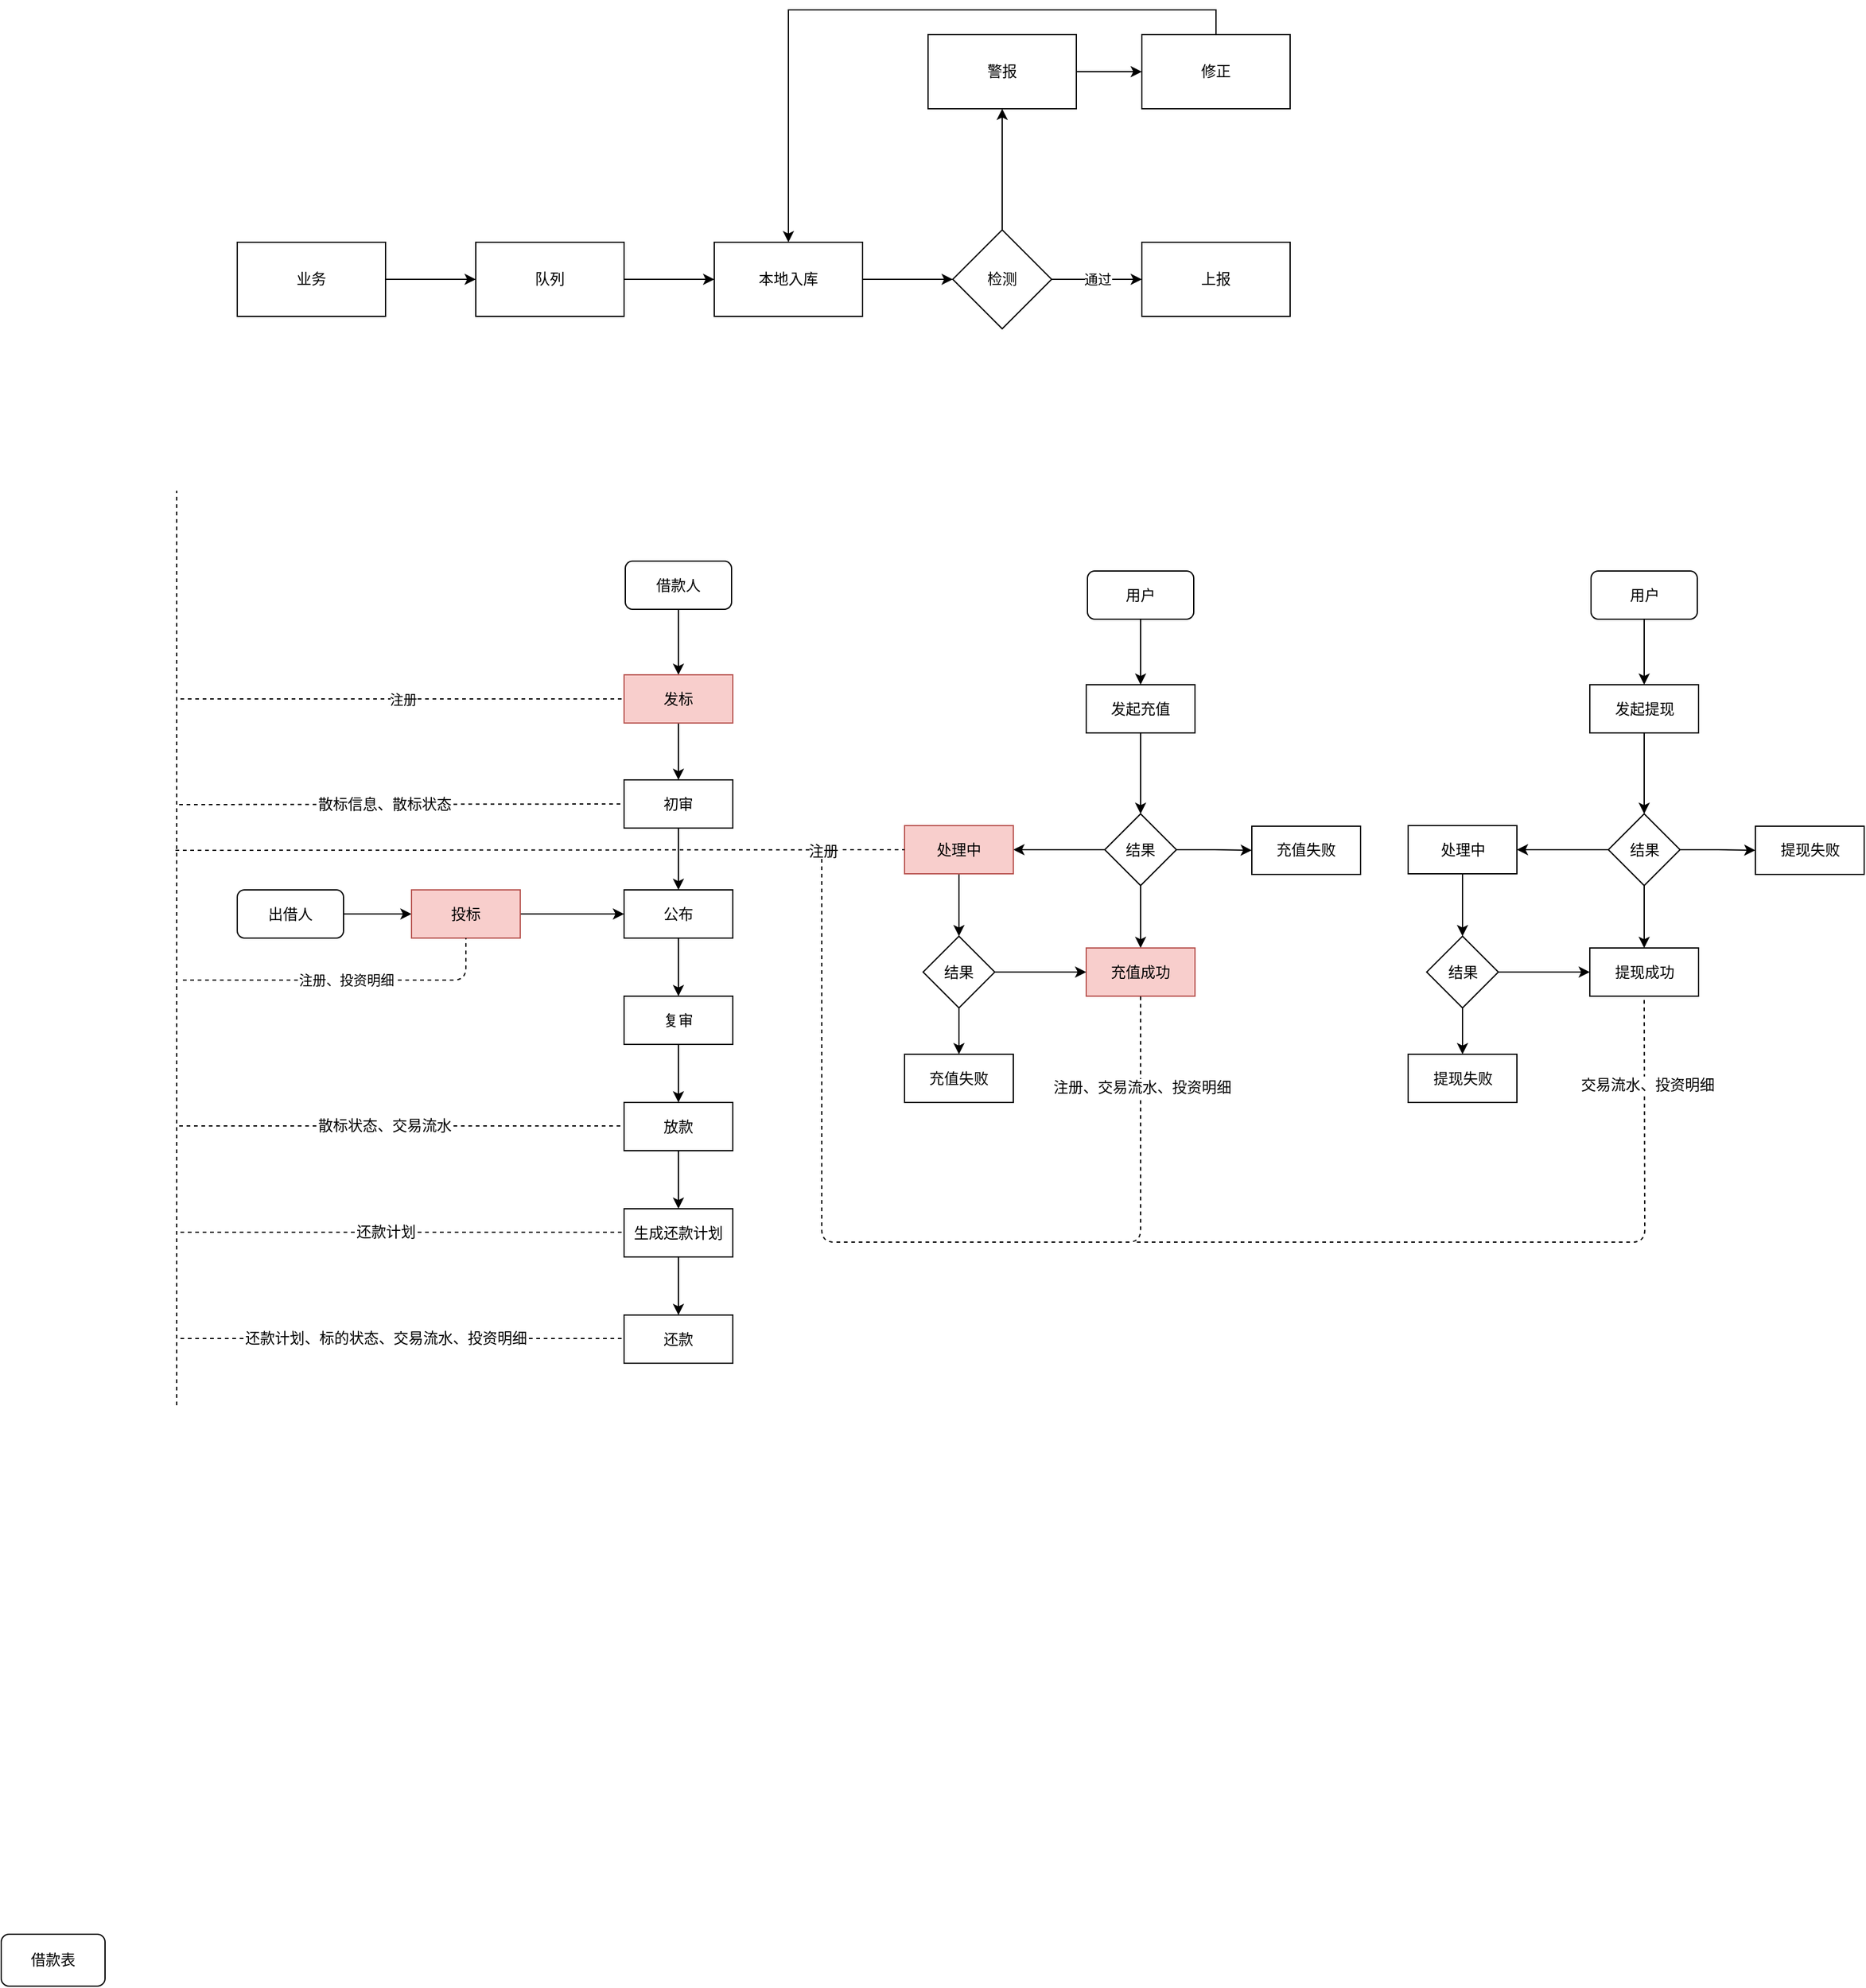 <mxfile version="10.7.1" type="github"><diagram id="UAi_Aj49SForLfpmkhnT" name="第 1 页"><mxGraphModel dx="2194" dy="1196" grid="0" gridSize="10" guides="1" tooltips="1" connect="1" arrows="1" fold="1" page="0" pageScale="1" pageWidth="827" pageHeight="1169" math="0" shadow="0"><root><mxCell id="0"/><mxCell id="1" parent="0"/><mxCell id="ZnFmkxra8aQQFWtdn-WP-3" style="edgeStyle=orthogonalEdgeStyle;rounded=0;orthogonalLoop=1;jettySize=auto;html=1;exitX=0.5;exitY=1;exitDx=0;exitDy=0;entryX=0.5;entryY=0;entryDx=0;entryDy=0;" parent="1" source="ZnFmkxra8aQQFWtdn-WP-1" target="ZnFmkxra8aQQFWtdn-WP-2" edge="1"><mxGeometry relative="1" as="geometry"/></mxCell><mxCell id="ZnFmkxra8aQQFWtdn-WP-1" value="借款人" style="rounded=1;whiteSpace=wrap;html=1;" parent="1" vertex="1"><mxGeometry x="-45" y="111" width="86" height="39" as="geometry"/></mxCell><mxCell id="ZnFmkxra8aQQFWtdn-WP-5" style="edgeStyle=orthogonalEdgeStyle;rounded=0;orthogonalLoop=1;jettySize=auto;html=1;exitX=0.5;exitY=1;exitDx=0;exitDy=0;" parent="1" source="ZnFmkxra8aQQFWtdn-WP-2" target="ZnFmkxra8aQQFWtdn-WP-4" edge="1"><mxGeometry relative="1" as="geometry"/></mxCell><mxCell id="ZnFmkxra8aQQFWtdn-WP-2" value="发标" style="rounded=0;whiteSpace=wrap;html=1;fillColor=#f8cecc;strokeColor=#b85450;" parent="1" vertex="1"><mxGeometry x="-46" y="203" width="88" height="39" as="geometry"/></mxCell><mxCell id="ZnFmkxra8aQQFWtdn-WP-7" style="edgeStyle=orthogonalEdgeStyle;rounded=0;orthogonalLoop=1;jettySize=auto;html=1;exitX=0.5;exitY=1;exitDx=0;exitDy=0;" parent="1" source="ZnFmkxra8aQQFWtdn-WP-4" target="ZnFmkxra8aQQFWtdn-WP-6" edge="1"><mxGeometry relative="1" as="geometry"/></mxCell><mxCell id="ZnFmkxra8aQQFWtdn-WP-4" value="初审" style="rounded=0;whiteSpace=wrap;html=1;" parent="1" vertex="1"><mxGeometry x="-46" y="288" width="88" height="39" as="geometry"/></mxCell><mxCell id="ZnFmkxra8aQQFWtdn-WP-16" style="edgeStyle=orthogonalEdgeStyle;rounded=0;orthogonalLoop=1;jettySize=auto;html=1;exitX=0.5;exitY=1;exitDx=0;exitDy=0;entryX=0.5;entryY=0;entryDx=0;entryDy=0;" parent="1" source="ZnFmkxra8aQQFWtdn-WP-6" target="ZnFmkxra8aQQFWtdn-WP-12" edge="1"><mxGeometry relative="1" as="geometry"/></mxCell><mxCell id="ZnFmkxra8aQQFWtdn-WP-6" value="公布" style="rounded=0;whiteSpace=wrap;html=1;" parent="1" vertex="1"><mxGeometry x="-46" y="377" width="88" height="39" as="geometry"/></mxCell><mxCell id="ZnFmkxra8aQQFWtdn-WP-61" style="edgeStyle=orthogonalEdgeStyle;rounded=0;orthogonalLoop=1;jettySize=auto;html=1;exitX=1;exitY=0.5;exitDx=0;exitDy=0;entryX=0;entryY=0.5;entryDx=0;entryDy=0;" parent="1" source="ZnFmkxra8aQQFWtdn-WP-8" target="ZnFmkxra8aQQFWtdn-WP-60" edge="1"><mxGeometry relative="1" as="geometry"/></mxCell><mxCell id="ZnFmkxra8aQQFWtdn-WP-8" value="出借人" style="rounded=1;whiteSpace=wrap;html=1;" parent="1" vertex="1"><mxGeometry x="-359" y="377" width="86" height="39" as="geometry"/></mxCell><mxCell id="ZnFmkxra8aQQFWtdn-WP-17" style="edgeStyle=orthogonalEdgeStyle;rounded=0;orthogonalLoop=1;jettySize=auto;html=1;exitX=0.5;exitY=1;exitDx=0;exitDy=0;" parent="1" source="ZnFmkxra8aQQFWtdn-WP-12" target="ZnFmkxra8aQQFWtdn-WP-13" edge="1"><mxGeometry relative="1" as="geometry"/></mxCell><mxCell id="ZnFmkxra8aQQFWtdn-WP-12" value="复审" style="rounded=0;whiteSpace=wrap;html=1;" parent="1" vertex="1"><mxGeometry x="-46" y="463" width="88" height="39" as="geometry"/></mxCell><mxCell id="ZnFmkxra8aQQFWtdn-WP-18" style="edgeStyle=orthogonalEdgeStyle;rounded=0;orthogonalLoop=1;jettySize=auto;html=1;exitX=0.5;exitY=1;exitDx=0;exitDy=0;" parent="1" source="ZnFmkxra8aQQFWtdn-WP-13" target="ZnFmkxra8aQQFWtdn-WP-15" edge="1"><mxGeometry relative="1" as="geometry"/></mxCell><mxCell id="ZnFmkxra8aQQFWtdn-WP-13" value="放款" style="rounded=0;whiteSpace=wrap;html=1;" parent="1" vertex="1"><mxGeometry x="-46" y="549" width="88" height="39" as="geometry"/></mxCell><mxCell id="ZnFmkxra8aQQFWtdn-WP-20" style="edgeStyle=orthogonalEdgeStyle;rounded=0;orthogonalLoop=1;jettySize=auto;html=1;exitX=0.5;exitY=1;exitDx=0;exitDy=0;entryX=0.5;entryY=0;entryDx=0;entryDy=0;" parent="1" source="ZnFmkxra8aQQFWtdn-WP-15" target="ZnFmkxra8aQQFWtdn-WP-19" edge="1"><mxGeometry relative="1" as="geometry"/></mxCell><mxCell id="ZnFmkxra8aQQFWtdn-WP-15" value="生成还款计划" style="rounded=0;whiteSpace=wrap;html=1;" parent="1" vertex="1"><mxGeometry x="-46" y="635" width="88" height="39" as="geometry"/></mxCell><mxCell id="ZnFmkxra8aQQFWtdn-WP-19" value="还款" style="rounded=0;whiteSpace=wrap;html=1;" parent="1" vertex="1"><mxGeometry x="-46" y="721" width="88" height="39" as="geometry"/></mxCell><mxCell id="ZnFmkxra8aQQFWtdn-WP-31" style="edgeStyle=orthogonalEdgeStyle;rounded=0;orthogonalLoop=1;jettySize=auto;html=1;exitX=0.5;exitY=1;exitDx=0;exitDy=0;entryX=0.5;entryY=0;entryDx=0;entryDy=0;" parent="1" source="ZnFmkxra8aQQFWtdn-WP-21" target="ZnFmkxra8aQQFWtdn-WP-22" edge="1"><mxGeometry relative="1" as="geometry"/></mxCell><mxCell id="ZnFmkxra8aQQFWtdn-WP-21" value="用户" style="rounded=1;whiteSpace=wrap;html=1;" parent="1" vertex="1"><mxGeometry x="329" y="119" width="86" height="39" as="geometry"/></mxCell><mxCell id="ZnFmkxra8aQQFWtdn-WP-32" style="edgeStyle=orthogonalEdgeStyle;rounded=0;orthogonalLoop=1;jettySize=auto;html=1;exitX=0.5;exitY=1;exitDx=0;exitDy=0;" parent="1" source="ZnFmkxra8aQQFWtdn-WP-22" target="ZnFmkxra8aQQFWtdn-WP-30" edge="1"><mxGeometry relative="1" as="geometry"/></mxCell><mxCell id="ZnFmkxra8aQQFWtdn-WP-22" value="发起充值" style="rounded=0;whiteSpace=wrap;html=1;" parent="1" vertex="1"><mxGeometry x="328" y="211" width="88" height="39" as="geometry"/></mxCell><mxCell id="ZnFmkxra8aQQFWtdn-WP-34" style="edgeStyle=orthogonalEdgeStyle;rounded=0;orthogonalLoop=1;jettySize=auto;html=1;exitX=0.5;exitY=1;exitDx=0;exitDy=0;" parent="1" source="ZnFmkxra8aQQFWtdn-WP-30" target="ZnFmkxra8aQQFWtdn-WP-33" edge="1"><mxGeometry relative="1" as="geometry"/></mxCell><mxCell id="ZnFmkxra8aQQFWtdn-WP-36" style="edgeStyle=orthogonalEdgeStyle;rounded=0;orthogonalLoop=1;jettySize=auto;html=1;exitX=0;exitY=0.5;exitDx=0;exitDy=0;" parent="1" source="ZnFmkxra8aQQFWtdn-WP-30" target="ZnFmkxra8aQQFWtdn-WP-35" edge="1"><mxGeometry relative="1" as="geometry"/></mxCell><mxCell id="ZnFmkxra8aQQFWtdn-WP-43" style="edgeStyle=orthogonalEdgeStyle;rounded=0;orthogonalLoop=1;jettySize=auto;html=1;exitX=1;exitY=0.5;exitDx=0;exitDy=0;" parent="1" source="ZnFmkxra8aQQFWtdn-WP-30" target="ZnFmkxra8aQQFWtdn-WP-42" edge="1"><mxGeometry relative="1" as="geometry"/></mxCell><mxCell id="ZnFmkxra8aQQFWtdn-WP-30" value="结果" style="rhombus;whiteSpace=wrap;html=1;" parent="1" vertex="1"><mxGeometry x="343" y="315.5" width="58" height="58" as="geometry"/></mxCell><mxCell id="ZnFmkxra8aQQFWtdn-WP-33" value="充值成功" style="rounded=0;whiteSpace=wrap;html=1;fillColor=#f8cecc;strokeColor=#b85450;" parent="1" vertex="1"><mxGeometry x="328" y="424" width="88" height="39" as="geometry"/></mxCell><mxCell id="ZnFmkxra8aQQFWtdn-WP-38" style="edgeStyle=orthogonalEdgeStyle;rounded=0;orthogonalLoop=1;jettySize=auto;html=1;exitX=0.5;exitY=1;exitDx=0;exitDy=0;" parent="1" source="ZnFmkxra8aQQFWtdn-WP-35" target="ZnFmkxra8aQQFWtdn-WP-37" edge="1"><mxGeometry relative="1" as="geometry"/></mxCell><mxCell id="ZnFmkxra8aQQFWtdn-WP-35" value="处理中" style="rounded=0;whiteSpace=wrap;html=1;fillColor=#f8cecc;strokeColor=#b85450;" parent="1" vertex="1"><mxGeometry x="181" y="325" width="88" height="39" as="geometry"/></mxCell><mxCell id="ZnFmkxra8aQQFWtdn-WP-39" style="edgeStyle=orthogonalEdgeStyle;rounded=0;orthogonalLoop=1;jettySize=auto;html=1;exitX=1;exitY=0.5;exitDx=0;exitDy=0;" parent="1" source="ZnFmkxra8aQQFWtdn-WP-37" target="ZnFmkxra8aQQFWtdn-WP-33" edge="1"><mxGeometry relative="1" as="geometry"/></mxCell><mxCell id="ZnFmkxra8aQQFWtdn-WP-41" style="edgeStyle=orthogonalEdgeStyle;rounded=0;orthogonalLoop=1;jettySize=auto;html=1;exitX=0.5;exitY=1;exitDx=0;exitDy=0;" parent="1" source="ZnFmkxra8aQQFWtdn-WP-37" target="ZnFmkxra8aQQFWtdn-WP-40" edge="1"><mxGeometry relative="1" as="geometry"/></mxCell><mxCell id="ZnFmkxra8aQQFWtdn-WP-37" value="结果" style="rhombus;whiteSpace=wrap;html=1;" parent="1" vertex="1"><mxGeometry x="196" y="414.5" width="58" height="58" as="geometry"/></mxCell><mxCell id="ZnFmkxra8aQQFWtdn-WP-40" value="充值失败" style="rounded=0;whiteSpace=wrap;html=1;" parent="1" vertex="1"><mxGeometry x="181" y="510" width="88" height="39" as="geometry"/></mxCell><mxCell id="ZnFmkxra8aQQFWtdn-WP-42" value="充值失败" style="rounded=0;whiteSpace=wrap;html=1;" parent="1" vertex="1"><mxGeometry x="462" y="325.5" width="88" height="39" as="geometry"/></mxCell><mxCell id="ZnFmkxra8aQQFWtdn-WP-44" style="edgeStyle=orthogonalEdgeStyle;rounded=0;orthogonalLoop=1;jettySize=auto;html=1;exitX=0.5;exitY=1;exitDx=0;exitDy=0;entryX=0.5;entryY=0;entryDx=0;entryDy=0;" parent="1" source="ZnFmkxra8aQQFWtdn-WP-45" target="ZnFmkxra8aQQFWtdn-WP-47" edge="1"><mxGeometry relative="1" as="geometry"/></mxCell><mxCell id="ZnFmkxra8aQQFWtdn-WP-45" value="用户" style="rounded=1;whiteSpace=wrap;html=1;" parent="1" vertex="1"><mxGeometry x="736.5" y="119" width="86" height="39" as="geometry"/></mxCell><mxCell id="ZnFmkxra8aQQFWtdn-WP-46" style="edgeStyle=orthogonalEdgeStyle;rounded=0;orthogonalLoop=1;jettySize=auto;html=1;exitX=0.5;exitY=1;exitDx=0;exitDy=0;" parent="1" source="ZnFmkxra8aQQFWtdn-WP-47" target="ZnFmkxra8aQQFWtdn-WP-51" edge="1"><mxGeometry relative="1" as="geometry"/></mxCell><mxCell id="ZnFmkxra8aQQFWtdn-WP-47" value="发起提现" style="rounded=0;whiteSpace=wrap;html=1;" parent="1" vertex="1"><mxGeometry x="735.5" y="211" width="88" height="39" as="geometry"/></mxCell><mxCell id="ZnFmkxra8aQQFWtdn-WP-48" style="edgeStyle=orthogonalEdgeStyle;rounded=0;orthogonalLoop=1;jettySize=auto;html=1;exitX=0.5;exitY=1;exitDx=0;exitDy=0;" parent="1" source="ZnFmkxra8aQQFWtdn-WP-51" target="ZnFmkxra8aQQFWtdn-WP-52" edge="1"><mxGeometry relative="1" as="geometry"/></mxCell><mxCell id="ZnFmkxra8aQQFWtdn-WP-49" style="edgeStyle=orthogonalEdgeStyle;rounded=0;orthogonalLoop=1;jettySize=auto;html=1;exitX=0;exitY=0.5;exitDx=0;exitDy=0;" parent="1" source="ZnFmkxra8aQQFWtdn-WP-51" target="ZnFmkxra8aQQFWtdn-WP-54" edge="1"><mxGeometry relative="1" as="geometry"/></mxCell><mxCell id="ZnFmkxra8aQQFWtdn-WP-50" style="edgeStyle=orthogonalEdgeStyle;rounded=0;orthogonalLoop=1;jettySize=auto;html=1;exitX=1;exitY=0.5;exitDx=0;exitDy=0;" parent="1" source="ZnFmkxra8aQQFWtdn-WP-51" target="ZnFmkxra8aQQFWtdn-WP-59" edge="1"><mxGeometry relative="1" as="geometry"/></mxCell><mxCell id="ZnFmkxra8aQQFWtdn-WP-51" value="结果" style="rhombus;whiteSpace=wrap;html=1;" parent="1" vertex="1"><mxGeometry x="750.5" y="315.5" width="58" height="58" as="geometry"/></mxCell><mxCell id="ZnFmkxra8aQQFWtdn-WP-52" value="提现成功" style="rounded=0;whiteSpace=wrap;html=1;" parent="1" vertex="1"><mxGeometry x="735.5" y="424" width="88" height="39" as="geometry"/></mxCell><mxCell id="ZnFmkxra8aQQFWtdn-WP-53" style="edgeStyle=orthogonalEdgeStyle;rounded=0;orthogonalLoop=1;jettySize=auto;html=1;exitX=0.5;exitY=1;exitDx=0;exitDy=0;" parent="1" source="ZnFmkxra8aQQFWtdn-WP-54" target="ZnFmkxra8aQQFWtdn-WP-57" edge="1"><mxGeometry relative="1" as="geometry"/></mxCell><mxCell id="ZnFmkxra8aQQFWtdn-WP-54" value="处理中" style="rounded=0;whiteSpace=wrap;html=1;" parent="1" vertex="1"><mxGeometry x="588.5" y="325" width="88" height="39" as="geometry"/></mxCell><mxCell id="ZnFmkxra8aQQFWtdn-WP-55" style="edgeStyle=orthogonalEdgeStyle;rounded=0;orthogonalLoop=1;jettySize=auto;html=1;exitX=1;exitY=0.5;exitDx=0;exitDy=0;" parent="1" source="ZnFmkxra8aQQFWtdn-WP-57" target="ZnFmkxra8aQQFWtdn-WP-52" edge="1"><mxGeometry relative="1" as="geometry"/></mxCell><mxCell id="ZnFmkxra8aQQFWtdn-WP-56" style="edgeStyle=orthogonalEdgeStyle;rounded=0;orthogonalLoop=1;jettySize=auto;html=1;exitX=0.5;exitY=1;exitDx=0;exitDy=0;" parent="1" source="ZnFmkxra8aQQFWtdn-WP-57" target="ZnFmkxra8aQQFWtdn-WP-58" edge="1"><mxGeometry relative="1" as="geometry"/></mxCell><mxCell id="ZnFmkxra8aQQFWtdn-WP-57" value="结果" style="rhombus;whiteSpace=wrap;html=1;" parent="1" vertex="1"><mxGeometry x="603.5" y="414.5" width="58" height="58" as="geometry"/></mxCell><mxCell id="ZnFmkxra8aQQFWtdn-WP-58" value="提现失败" style="rounded=0;whiteSpace=wrap;html=1;" parent="1" vertex="1"><mxGeometry x="588.5" y="510" width="88" height="39" as="geometry"/></mxCell><mxCell id="ZnFmkxra8aQQFWtdn-WP-59" value="提现失败" style="rounded=0;whiteSpace=wrap;html=1;" parent="1" vertex="1"><mxGeometry x="869.5" y="325.5" width="88" height="39" as="geometry"/></mxCell><mxCell id="ZnFmkxra8aQQFWtdn-WP-62" style="edgeStyle=orthogonalEdgeStyle;rounded=0;orthogonalLoop=1;jettySize=auto;html=1;exitX=1;exitY=0.5;exitDx=0;exitDy=0;" parent="1" source="ZnFmkxra8aQQFWtdn-WP-60" target="ZnFmkxra8aQQFWtdn-WP-6" edge="1"><mxGeometry relative="1" as="geometry"/></mxCell><mxCell id="ZnFmkxra8aQQFWtdn-WP-60" value="投标" style="rounded=0;whiteSpace=wrap;html=1;fillColor=#f8cecc;strokeColor=#b85450;" parent="1" vertex="1"><mxGeometry x="-218" y="377" width="88" height="39" as="geometry"/></mxCell><mxCell id="ZnFmkxra8aQQFWtdn-WP-63" value="" style="endArrow=none;dashed=1;html=1;" parent="1" edge="1"><mxGeometry width="50" height="50" relative="1" as="geometry"><mxPoint x="-408" y="794" as="sourcePoint"/><mxPoint x="-408" y="54" as="targetPoint"/></mxGeometry></mxCell><mxCell id="ZnFmkxra8aQQFWtdn-WP-64" value="" style="endArrow=none;dashed=1;html=1;entryX=0;entryY=0.5;entryDx=0;entryDy=0;" parent="1" target="ZnFmkxra8aQQFWtdn-WP-4" edge="1"><mxGeometry width="50" height="50" relative="1" as="geometry"><mxPoint x="-406" y="308" as="sourcePoint"/><mxPoint x="-216" y="278" as="targetPoint"/></mxGeometry></mxCell><mxCell id="ZnFmkxra8aQQFWtdn-WP-66" value="散标信息、散标状态" style="text;html=1;resizable=0;points=[];align=center;verticalAlign=middle;labelBackgroundColor=#ffffff;" parent="ZnFmkxra8aQQFWtdn-WP-64" vertex="1" connectable="0"><mxGeometry x="-0.078" relative="1" as="geometry"><mxPoint as="offset"/></mxGeometry></mxCell><mxCell id="ZnFmkxra8aQQFWtdn-WP-65" value="注册" style="endArrow=none;dashed=1;html=1;entryX=0;entryY=0.5;entryDx=0;entryDy=0;" parent="1" edge="1"><mxGeometry width="50" height="50" relative="1" as="geometry"><mxPoint x="-405" y="222.5" as="sourcePoint"/><mxPoint x="-45" y="222.5" as="targetPoint"/></mxGeometry></mxCell><mxCell id="ZnFmkxra8aQQFWtdn-WP-67" value="注册、投资明细" style="endArrow=none;dashed=1;html=1;entryX=0.5;entryY=1;entryDx=0;entryDy=0;" parent="1" target="ZnFmkxra8aQQFWtdn-WP-60" edge="1"><mxGeometry width="50" height="50" relative="1" as="geometry"><mxPoint x="-403" y="450" as="sourcePoint"/><mxPoint x="-62" y="534.5" as="targetPoint"/><Array as="points"><mxPoint x="-174" y="450"/></Array></mxGeometry></mxCell><mxCell id="ZnFmkxra8aQQFWtdn-WP-68" value="" style="endArrow=none;dashed=1;html=1;entryX=0;entryY=0.5;entryDx=0;entryDy=0;" parent="1" edge="1"><mxGeometry width="50" height="50" relative="1" as="geometry"><mxPoint x="-406" y="568" as="sourcePoint"/><mxPoint x="-46" y="568" as="targetPoint"/></mxGeometry></mxCell><mxCell id="ZnFmkxra8aQQFWtdn-WP-69" value="散标状态、交易流水" style="text;html=1;resizable=0;points=[];align=center;verticalAlign=middle;labelBackgroundColor=#ffffff;" parent="ZnFmkxra8aQQFWtdn-WP-68" vertex="1" connectable="0"><mxGeometry x="-0.078" relative="1" as="geometry"><mxPoint as="offset"/></mxGeometry></mxCell><mxCell id="ZnFmkxra8aQQFWtdn-WP-71" value="" style="endArrow=none;dashed=1;html=1;entryX=0;entryY=0.5;entryDx=0;entryDy=0;" parent="1" edge="1"><mxGeometry width="50" height="50" relative="1" as="geometry"><mxPoint x="-405" y="654" as="sourcePoint"/><mxPoint x="-45" y="654" as="targetPoint"/></mxGeometry></mxCell><mxCell id="ZnFmkxra8aQQFWtdn-WP-72" value="还款计划" style="text;html=1;resizable=0;points=[];align=center;verticalAlign=middle;labelBackgroundColor=#ffffff;" parent="ZnFmkxra8aQQFWtdn-WP-71" vertex="1" connectable="0"><mxGeometry x="-0.078" relative="1" as="geometry"><mxPoint as="offset"/></mxGeometry></mxCell><mxCell id="ZnFmkxra8aQQFWtdn-WP-73" value="" style="endArrow=none;dashed=1;html=1;entryX=0;entryY=0.5;entryDx=0;entryDy=0;" parent="1" edge="1"><mxGeometry width="50" height="50" relative="1" as="geometry"><mxPoint x="-405" y="740" as="sourcePoint"/><mxPoint x="-45" y="740" as="targetPoint"/></mxGeometry></mxCell><mxCell id="ZnFmkxra8aQQFWtdn-WP-74" value="还款计划、标的状态、交易流水、投资明细" style="text;html=1;resizable=0;points=[];align=center;verticalAlign=middle;labelBackgroundColor=#ffffff;" parent="ZnFmkxra8aQQFWtdn-WP-73" vertex="1" connectable="0"><mxGeometry x="-0.078" relative="1" as="geometry"><mxPoint as="offset"/></mxGeometry></mxCell><mxCell id="ZnFmkxra8aQQFWtdn-WP-75" value="" style="endArrow=none;dashed=1;html=1;entryX=0;entryY=0.5;entryDx=0;entryDy=0;" parent="1" target="ZnFmkxra8aQQFWtdn-WP-35" edge="1"><mxGeometry width="50" height="50" relative="1" as="geometry"><mxPoint x="-409" y="345" as="sourcePoint"/><mxPoint x="186" y="326" as="targetPoint"/></mxGeometry></mxCell><mxCell id="ZnFmkxra8aQQFWtdn-WP-76" value="注册" style="text;html=1;resizable=0;points=[];align=center;verticalAlign=middle;labelBackgroundColor=#ffffff;" parent="ZnFmkxra8aQQFWtdn-WP-75" vertex="1" connectable="0"><mxGeometry x="0.776" y="-1" relative="1" as="geometry"><mxPoint as="offset"/></mxGeometry></mxCell><mxCell id="ZnFmkxra8aQQFWtdn-WP-77" value="" style="endArrow=none;dashed=1;html=1;entryX=0.5;entryY=1;entryDx=0;entryDy=0;" parent="1" target="ZnFmkxra8aQQFWtdn-WP-33" edge="1"><mxGeometry width="50" height="50" relative="1" as="geometry"><mxPoint x="114" y="352" as="sourcePoint"/><mxPoint x="189" y="592" as="targetPoint"/><Array as="points"><mxPoint x="114" y="662"/><mxPoint x="372" y="662"/></Array></mxGeometry></mxCell><mxCell id="ZnFmkxra8aQQFWtdn-WP-78" value="注册、交易流水、投资明细" style="text;html=1;resizable=0;points=[];align=center;verticalAlign=middle;labelBackgroundColor=#ffffff;" parent="ZnFmkxra8aQQFWtdn-WP-77" vertex="1" connectable="0"><mxGeometry x="0.807" y="-1" relative="1" as="geometry"><mxPoint as="offset"/></mxGeometry></mxCell><mxCell id="ZnFmkxra8aQQFWtdn-WP-79" value="" style="endArrow=none;dashed=1;html=1;entryX=0.5;entryY=1;entryDx=0;entryDy=0;" parent="1" target="ZnFmkxra8aQQFWtdn-WP-52" edge="1"><mxGeometry width="50" height="50" relative="1" as="geometry"><mxPoint x="369" y="662" as="sourcePoint"/><mxPoint x="820" y="579" as="targetPoint"/><Array as="points"><mxPoint x="780" y="662"/></Array></mxGeometry></mxCell><mxCell id="ZnFmkxra8aQQFWtdn-WP-80" value="交易流水、投资明细" style="text;html=1;resizable=0;points=[];align=center;verticalAlign=middle;labelBackgroundColor=#ffffff;" parent="ZnFmkxra8aQQFWtdn-WP-79" vertex="1" connectable="0"><mxGeometry x="0.764" y="-2" relative="1" as="geometry"><mxPoint as="offset"/></mxGeometry></mxCell><mxCell id="ZnFmkxra8aQQFWtdn-WP-85" style="edgeStyle=orthogonalEdgeStyle;rounded=0;orthogonalLoop=1;jettySize=auto;html=1;exitX=1;exitY=0.5;exitDx=0;exitDy=0;" parent="1" source="ZnFmkxra8aQQFWtdn-WP-81" target="ZnFmkxra8aQQFWtdn-WP-82" edge="1"><mxGeometry relative="1" as="geometry"/></mxCell><mxCell id="ZnFmkxra8aQQFWtdn-WP-81" value="业务" style="rounded=0;whiteSpace=wrap;html=1;" parent="1" vertex="1"><mxGeometry x="-359" y="-147" width="120" height="60" as="geometry"/></mxCell><mxCell id="ZnFmkxra8aQQFWtdn-WP-86" style="edgeStyle=orthogonalEdgeStyle;rounded=0;orthogonalLoop=1;jettySize=auto;html=1;exitX=1;exitY=0.5;exitDx=0;exitDy=0;" parent="1" source="ZnFmkxra8aQQFWtdn-WP-82" target="ZnFmkxra8aQQFWtdn-WP-83" edge="1"><mxGeometry relative="1" as="geometry"/></mxCell><mxCell id="ZnFmkxra8aQQFWtdn-WP-82" value="队列" style="rounded=0;whiteSpace=wrap;html=1;" parent="1" vertex="1"><mxGeometry x="-166" y="-147" width="120" height="60" as="geometry"/></mxCell><mxCell id="ZnFmkxra8aQQFWtdn-WP-87" style="edgeStyle=orthogonalEdgeStyle;rounded=0;orthogonalLoop=1;jettySize=auto;html=1;exitX=1;exitY=0.5;exitDx=0;exitDy=0;" parent="1" source="ZnFmkxra8aQQFWtdn-WP-83" edge="1"><mxGeometry relative="1" as="geometry"><mxPoint x="220" y="-117" as="targetPoint"/></mxGeometry></mxCell><mxCell id="ZnFmkxra8aQQFWtdn-WP-83" value="本地入库" style="rounded=0;whiteSpace=wrap;html=1;" parent="1" vertex="1"><mxGeometry x="27" y="-147" width="120" height="60" as="geometry"/></mxCell><mxCell id="ZnFmkxra8aQQFWtdn-WP-90" value="通过" style="edgeStyle=orthogonalEdgeStyle;rounded=0;orthogonalLoop=1;jettySize=auto;html=1;exitX=1;exitY=0.5;exitDx=0;exitDy=0;" parent="1" source="ZnFmkxra8aQQFWtdn-WP-88" target="ZnFmkxra8aQQFWtdn-WP-89" edge="1"><mxGeometry relative="1" as="geometry"/></mxCell><mxCell id="ZnFmkxra8aQQFWtdn-WP-92" style="edgeStyle=orthogonalEdgeStyle;rounded=0;orthogonalLoop=1;jettySize=auto;html=1;exitX=0.5;exitY=0;exitDx=0;exitDy=0;entryX=0.5;entryY=1;entryDx=0;entryDy=0;" parent="1" source="ZnFmkxra8aQQFWtdn-WP-88" target="ZnFmkxra8aQQFWtdn-WP-91" edge="1"><mxGeometry relative="1" as="geometry"/></mxCell><mxCell id="ZnFmkxra8aQQFWtdn-WP-88" value="检测" style="rhombus;whiteSpace=wrap;html=1;" parent="1" vertex="1"><mxGeometry x="220" y="-157" width="80" height="80" as="geometry"/></mxCell><mxCell id="ZnFmkxra8aQQFWtdn-WP-89" value="上报" style="rounded=0;whiteSpace=wrap;html=1;" parent="1" vertex="1"><mxGeometry x="373" y="-147" width="120" height="60" as="geometry"/></mxCell><mxCell id="ZnFmkxra8aQQFWtdn-WP-94" style="edgeStyle=orthogonalEdgeStyle;rounded=0;orthogonalLoop=1;jettySize=auto;html=1;exitX=1;exitY=0.5;exitDx=0;exitDy=0;" parent="1" source="ZnFmkxra8aQQFWtdn-WP-91" target="ZnFmkxra8aQQFWtdn-WP-93" edge="1"><mxGeometry relative="1" as="geometry"/></mxCell><mxCell id="ZnFmkxra8aQQFWtdn-WP-91" value="警报" style="rounded=0;whiteSpace=wrap;html=1;" parent="1" vertex="1"><mxGeometry x="200" y="-315" width="120" height="60" as="geometry"/></mxCell><mxCell id="ZnFmkxra8aQQFWtdn-WP-96" style="edgeStyle=orthogonalEdgeStyle;rounded=0;orthogonalLoop=1;jettySize=auto;html=1;exitX=0.5;exitY=0;exitDx=0;exitDy=0;" parent="1" source="ZnFmkxra8aQQFWtdn-WP-93" target="ZnFmkxra8aQQFWtdn-WP-83" edge="1"><mxGeometry relative="1" as="geometry"/></mxCell><mxCell id="ZnFmkxra8aQQFWtdn-WP-93" value="修正" style="rounded=0;whiteSpace=wrap;html=1;" parent="1" vertex="1"><mxGeometry x="373" y="-315" width="120" height="60" as="geometry"/></mxCell><mxCell id="awx4yDE0lW_zLnjIE8c2-1" value="借款表" style="rounded=1;whiteSpace=wrap;html=1;" vertex="1" parent="1"><mxGeometry x="-550" y="1222" width="84" height="42" as="geometry"/></mxCell></root></mxGraphModel></diagram></mxfile>